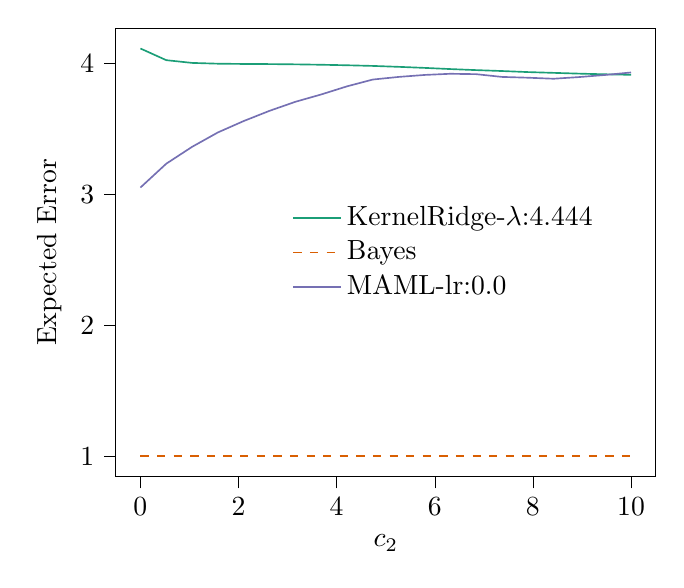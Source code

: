 % This file was created with tikzplotlib v0.10.1.
\begin{tikzpicture}

\definecolor{chocolate217952}{RGB}{217,95,2}
\definecolor{darkcyan27158119}{RGB}{27,158,119}
\definecolor{darkgray176}{RGB}{176,176,176}
\definecolor{lightslategray117112179}{RGB}{117,112,179}

\begin{axis}[
legend cell align={left},
legend style={fill opacity=0.8, draw opacity=1, text opacity=1, at={(0.91,0.5)}, anchor=east, draw=none},
tick align=outside,
tick pos=left,
x grid style={darkgray176},
xlabel={\(\displaystyle c_{2}\)},
xmin=-0.499, xmax=10.5,
xtick style={color=black},
y grid style={darkgray176},
ylabel={Expected Error},
ymin=0.844, ymax=4.269,
ytick style={color=black}
]
\addplot [semithick, darkcyan27158119]
table {%
0.001 4.114
0.527 4.025
1.054 4.004
1.58 3.998
2.106 3.996
2.632 3.995
3.159 3.993
3.685 3.99
4.211 3.986
4.737 3.981
5.264 3.974
5.79 3.966
6.316 3.957
6.842 3.949
7.369 3.942
7.895 3.934
8.421 3.928
8.947 3.922
9.474 3.917
10 3.913
};
\addlegendentry{KernelRidge-$\lambda$:4.444}
\addplot [semithick, chocolate217952, dashed]
table {%
0.001 1.0
0.527 1.0
1.054 1.0
1.58 1.0
2.106 1.0
2.632 1.0
3.159 1.0
3.685 1.0
4.211 1.0
4.737 1.0
5.264 1.0
5.79 1.0
6.316 1.0
6.842 1.0
7.369 1.0
7.895 1.0
8.421 1.0
8.947 1.0
9.474 1.0
10 1.0
};
\addlegendentry{Bayes}
\addplot [semithick, lightslategray117112179]
table {%
0.001 3.052
0.527 3.234
1.054 3.363
1.58 3.473
2.106 3.56
2.632 3.638
3.159 3.707
3.685 3.763
4.211 3.825
4.737 3.877
5.264 3.897
5.79 3.912
6.316 3.921
6.842 3.918
7.369 3.897
7.895 3.891
8.421 3.883
8.947 3.896
9.474 3.912
10 3.931
};
\addlegendentry{MAML-lr:0.0}
\end{axis}

\end{tikzpicture}
